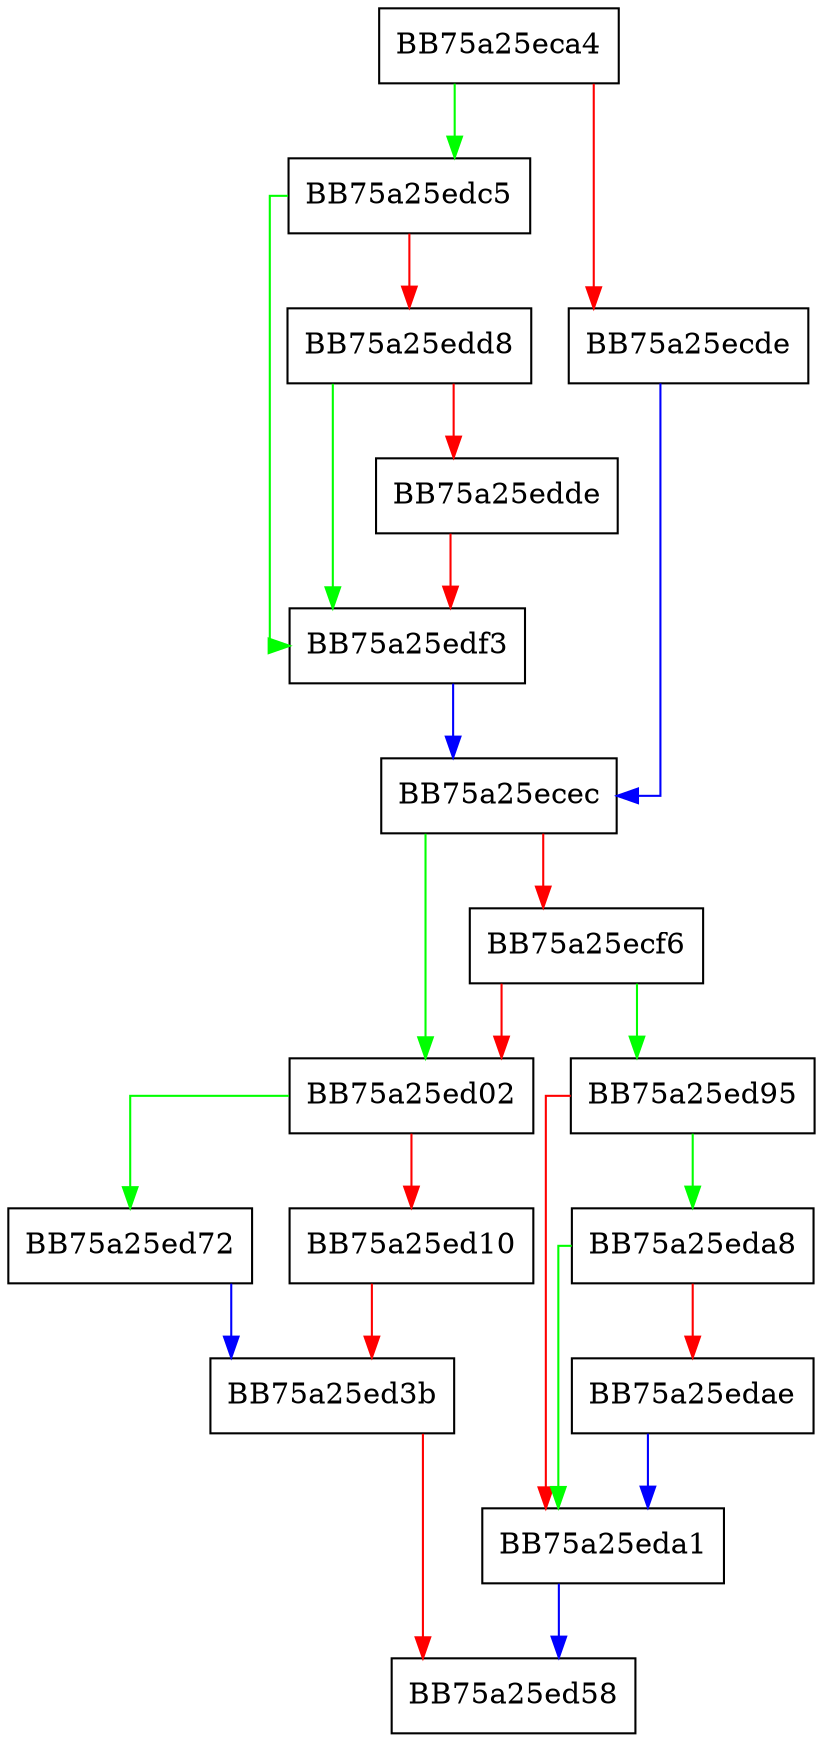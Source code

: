 digraph startFullObject {
  node [shape="box"];
  graph [splines=ortho];
  BB75a25eca4 -> BB75a25edc5 [color="green"];
  BB75a25eca4 -> BB75a25ecde [color="red"];
  BB75a25ecde -> BB75a25ecec [color="blue"];
  BB75a25ecec -> BB75a25ed02 [color="green"];
  BB75a25ecec -> BB75a25ecf6 [color="red"];
  BB75a25ecf6 -> BB75a25ed95 [color="green"];
  BB75a25ecf6 -> BB75a25ed02 [color="red"];
  BB75a25ed02 -> BB75a25ed72 [color="green"];
  BB75a25ed02 -> BB75a25ed10 [color="red"];
  BB75a25ed10 -> BB75a25ed3b [color="red"];
  BB75a25ed3b -> BB75a25ed58 [color="red"];
  BB75a25ed72 -> BB75a25ed3b [color="blue"];
  BB75a25ed95 -> BB75a25eda8 [color="green"];
  BB75a25ed95 -> BB75a25eda1 [color="red"];
  BB75a25eda1 -> BB75a25ed58 [color="blue"];
  BB75a25eda8 -> BB75a25eda1 [color="green"];
  BB75a25eda8 -> BB75a25edae [color="red"];
  BB75a25edae -> BB75a25eda1 [color="blue"];
  BB75a25edc5 -> BB75a25edf3 [color="green"];
  BB75a25edc5 -> BB75a25edd8 [color="red"];
  BB75a25edd8 -> BB75a25edf3 [color="green"];
  BB75a25edd8 -> BB75a25edde [color="red"];
  BB75a25edde -> BB75a25edf3 [color="red"];
  BB75a25edf3 -> BB75a25ecec [color="blue"];
}